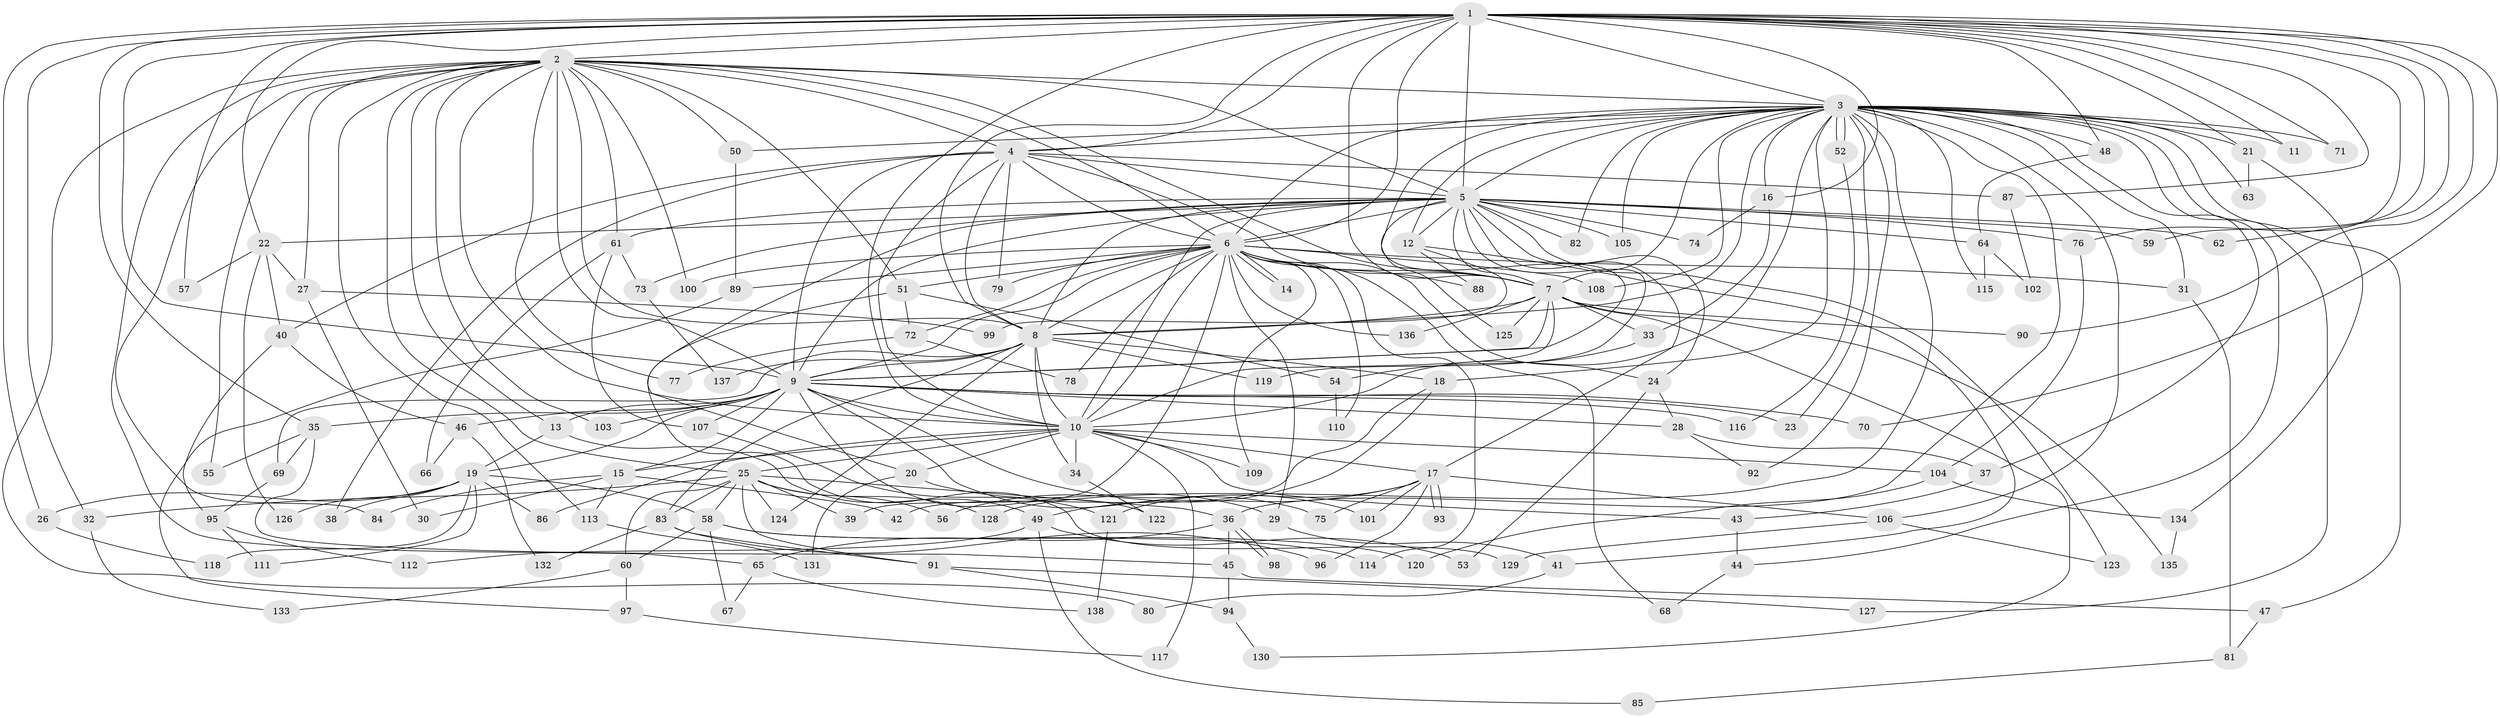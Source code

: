 // Generated by graph-tools (version 1.1) at 2025/49/03/09/25 03:49:41]
// undirected, 138 vertices, 301 edges
graph export_dot {
graph [start="1"]
  node [color=gray90,style=filled];
  1;
  2;
  3;
  4;
  5;
  6;
  7;
  8;
  9;
  10;
  11;
  12;
  13;
  14;
  15;
  16;
  17;
  18;
  19;
  20;
  21;
  22;
  23;
  24;
  25;
  26;
  27;
  28;
  29;
  30;
  31;
  32;
  33;
  34;
  35;
  36;
  37;
  38;
  39;
  40;
  41;
  42;
  43;
  44;
  45;
  46;
  47;
  48;
  49;
  50;
  51;
  52;
  53;
  54;
  55;
  56;
  57;
  58;
  59;
  60;
  61;
  62;
  63;
  64;
  65;
  66;
  67;
  68;
  69;
  70;
  71;
  72;
  73;
  74;
  75;
  76;
  77;
  78;
  79;
  80;
  81;
  82;
  83;
  84;
  85;
  86;
  87;
  88;
  89;
  90;
  91;
  92;
  93;
  94;
  95;
  96;
  97;
  98;
  99;
  100;
  101;
  102;
  103;
  104;
  105;
  106;
  107;
  108;
  109;
  110;
  111;
  112;
  113;
  114;
  115;
  116;
  117;
  118;
  119;
  120;
  121;
  122;
  123;
  124;
  125;
  126;
  127;
  128;
  129;
  130;
  131;
  132;
  133;
  134;
  135;
  136;
  137;
  138;
  1 -- 2;
  1 -- 3;
  1 -- 4;
  1 -- 5;
  1 -- 6;
  1 -- 7;
  1 -- 8;
  1 -- 9;
  1 -- 10;
  1 -- 11;
  1 -- 16;
  1 -- 21;
  1 -- 22;
  1 -- 26;
  1 -- 32;
  1 -- 35;
  1 -- 48;
  1 -- 57;
  1 -- 59;
  1 -- 62;
  1 -- 70;
  1 -- 71;
  1 -- 76;
  1 -- 87;
  1 -- 90;
  2 -- 3;
  2 -- 4;
  2 -- 5;
  2 -- 6;
  2 -- 7;
  2 -- 8;
  2 -- 9;
  2 -- 10;
  2 -- 13;
  2 -- 25;
  2 -- 27;
  2 -- 50;
  2 -- 51;
  2 -- 55;
  2 -- 61;
  2 -- 65;
  2 -- 77;
  2 -- 80;
  2 -- 84;
  2 -- 100;
  2 -- 103;
  2 -- 113;
  3 -- 4;
  3 -- 5;
  3 -- 6;
  3 -- 7;
  3 -- 8;
  3 -- 9;
  3 -- 10;
  3 -- 11;
  3 -- 12;
  3 -- 16;
  3 -- 18;
  3 -- 21;
  3 -- 23;
  3 -- 31;
  3 -- 36;
  3 -- 37;
  3 -- 44;
  3 -- 47;
  3 -- 48;
  3 -- 50;
  3 -- 52;
  3 -- 52;
  3 -- 63;
  3 -- 71;
  3 -- 82;
  3 -- 92;
  3 -- 105;
  3 -- 106;
  3 -- 108;
  3 -- 115;
  3 -- 127;
  3 -- 128;
  4 -- 5;
  4 -- 6;
  4 -- 7;
  4 -- 8;
  4 -- 9;
  4 -- 10;
  4 -- 38;
  4 -- 40;
  4 -- 79;
  4 -- 87;
  5 -- 6;
  5 -- 7;
  5 -- 8;
  5 -- 9;
  5 -- 10;
  5 -- 12;
  5 -- 17;
  5 -- 20;
  5 -- 22;
  5 -- 24;
  5 -- 59;
  5 -- 61;
  5 -- 62;
  5 -- 64;
  5 -- 73;
  5 -- 74;
  5 -- 76;
  5 -- 82;
  5 -- 105;
  5 -- 119;
  5 -- 123;
  5 -- 125;
  6 -- 7;
  6 -- 8;
  6 -- 9;
  6 -- 10;
  6 -- 14;
  6 -- 14;
  6 -- 24;
  6 -- 29;
  6 -- 31;
  6 -- 39;
  6 -- 51;
  6 -- 68;
  6 -- 72;
  6 -- 78;
  6 -- 79;
  6 -- 88;
  6 -- 89;
  6 -- 100;
  6 -- 108;
  6 -- 109;
  6 -- 110;
  6 -- 114;
  6 -- 136;
  7 -- 8;
  7 -- 9;
  7 -- 10;
  7 -- 33;
  7 -- 90;
  7 -- 125;
  7 -- 130;
  7 -- 135;
  7 -- 136;
  8 -- 9;
  8 -- 10;
  8 -- 18;
  8 -- 34;
  8 -- 69;
  8 -- 83;
  8 -- 119;
  8 -- 124;
  8 -- 137;
  9 -- 10;
  9 -- 13;
  9 -- 15;
  9 -- 19;
  9 -- 23;
  9 -- 28;
  9 -- 35;
  9 -- 46;
  9 -- 70;
  9 -- 75;
  9 -- 101;
  9 -- 103;
  9 -- 107;
  9 -- 116;
  9 -- 122;
  10 -- 15;
  10 -- 17;
  10 -- 20;
  10 -- 25;
  10 -- 34;
  10 -- 43;
  10 -- 86;
  10 -- 104;
  10 -- 109;
  10 -- 117;
  12 -- 41;
  12 -- 88;
  12 -- 99;
  13 -- 19;
  13 -- 49;
  15 -- 30;
  15 -- 42;
  15 -- 84;
  15 -- 113;
  16 -- 33;
  16 -- 74;
  17 -- 49;
  17 -- 75;
  17 -- 93;
  17 -- 93;
  17 -- 96;
  17 -- 101;
  17 -- 106;
  17 -- 121;
  18 -- 42;
  18 -- 56;
  19 -- 26;
  19 -- 38;
  19 -- 58;
  19 -- 86;
  19 -- 111;
  19 -- 118;
  19 -- 126;
  20 -- 29;
  20 -- 131;
  21 -- 63;
  21 -- 134;
  22 -- 27;
  22 -- 40;
  22 -- 57;
  22 -- 126;
  24 -- 28;
  24 -- 53;
  25 -- 32;
  25 -- 36;
  25 -- 39;
  25 -- 56;
  25 -- 58;
  25 -- 60;
  25 -- 83;
  25 -- 91;
  25 -- 124;
  25 -- 128;
  26 -- 118;
  27 -- 30;
  27 -- 99;
  28 -- 37;
  28 -- 92;
  29 -- 41;
  31 -- 81;
  32 -- 133;
  33 -- 54;
  34 -- 122;
  35 -- 45;
  35 -- 55;
  35 -- 69;
  36 -- 45;
  36 -- 65;
  36 -- 98;
  36 -- 98;
  37 -- 43;
  40 -- 46;
  40 -- 95;
  41 -- 80;
  43 -- 44;
  44 -- 68;
  45 -- 47;
  45 -- 94;
  46 -- 66;
  46 -- 132;
  47 -- 81;
  48 -- 64;
  49 -- 53;
  49 -- 85;
  49 -- 112;
  50 -- 89;
  51 -- 54;
  51 -- 72;
  51 -- 129;
  52 -- 116;
  54 -- 110;
  58 -- 60;
  58 -- 67;
  58 -- 114;
  58 -- 120;
  60 -- 97;
  60 -- 133;
  61 -- 66;
  61 -- 73;
  61 -- 107;
  64 -- 102;
  64 -- 115;
  65 -- 67;
  65 -- 138;
  69 -- 95;
  72 -- 77;
  72 -- 78;
  73 -- 137;
  76 -- 104;
  81 -- 85;
  83 -- 91;
  83 -- 96;
  83 -- 132;
  87 -- 102;
  89 -- 97;
  91 -- 94;
  91 -- 127;
  94 -- 130;
  95 -- 111;
  95 -- 112;
  97 -- 117;
  104 -- 120;
  104 -- 134;
  106 -- 123;
  106 -- 129;
  107 -- 121;
  113 -- 131;
  121 -- 138;
  134 -- 135;
}
